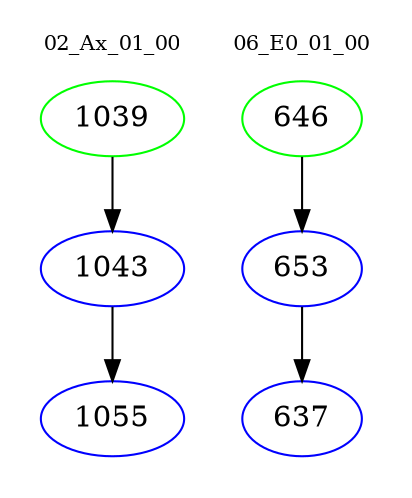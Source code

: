 digraph{
subgraph cluster_0 {
color = white
label = "02_Ax_01_00";
fontsize=10;
T0_1039 [label="1039", color="green"]
T0_1039 -> T0_1043 [color="black"]
T0_1043 [label="1043", color="blue"]
T0_1043 -> T0_1055 [color="black"]
T0_1055 [label="1055", color="blue"]
}
subgraph cluster_1 {
color = white
label = "06_E0_01_00";
fontsize=10;
T1_646 [label="646", color="green"]
T1_646 -> T1_653 [color="black"]
T1_653 [label="653", color="blue"]
T1_653 -> T1_637 [color="black"]
T1_637 [label="637", color="blue"]
}
}
